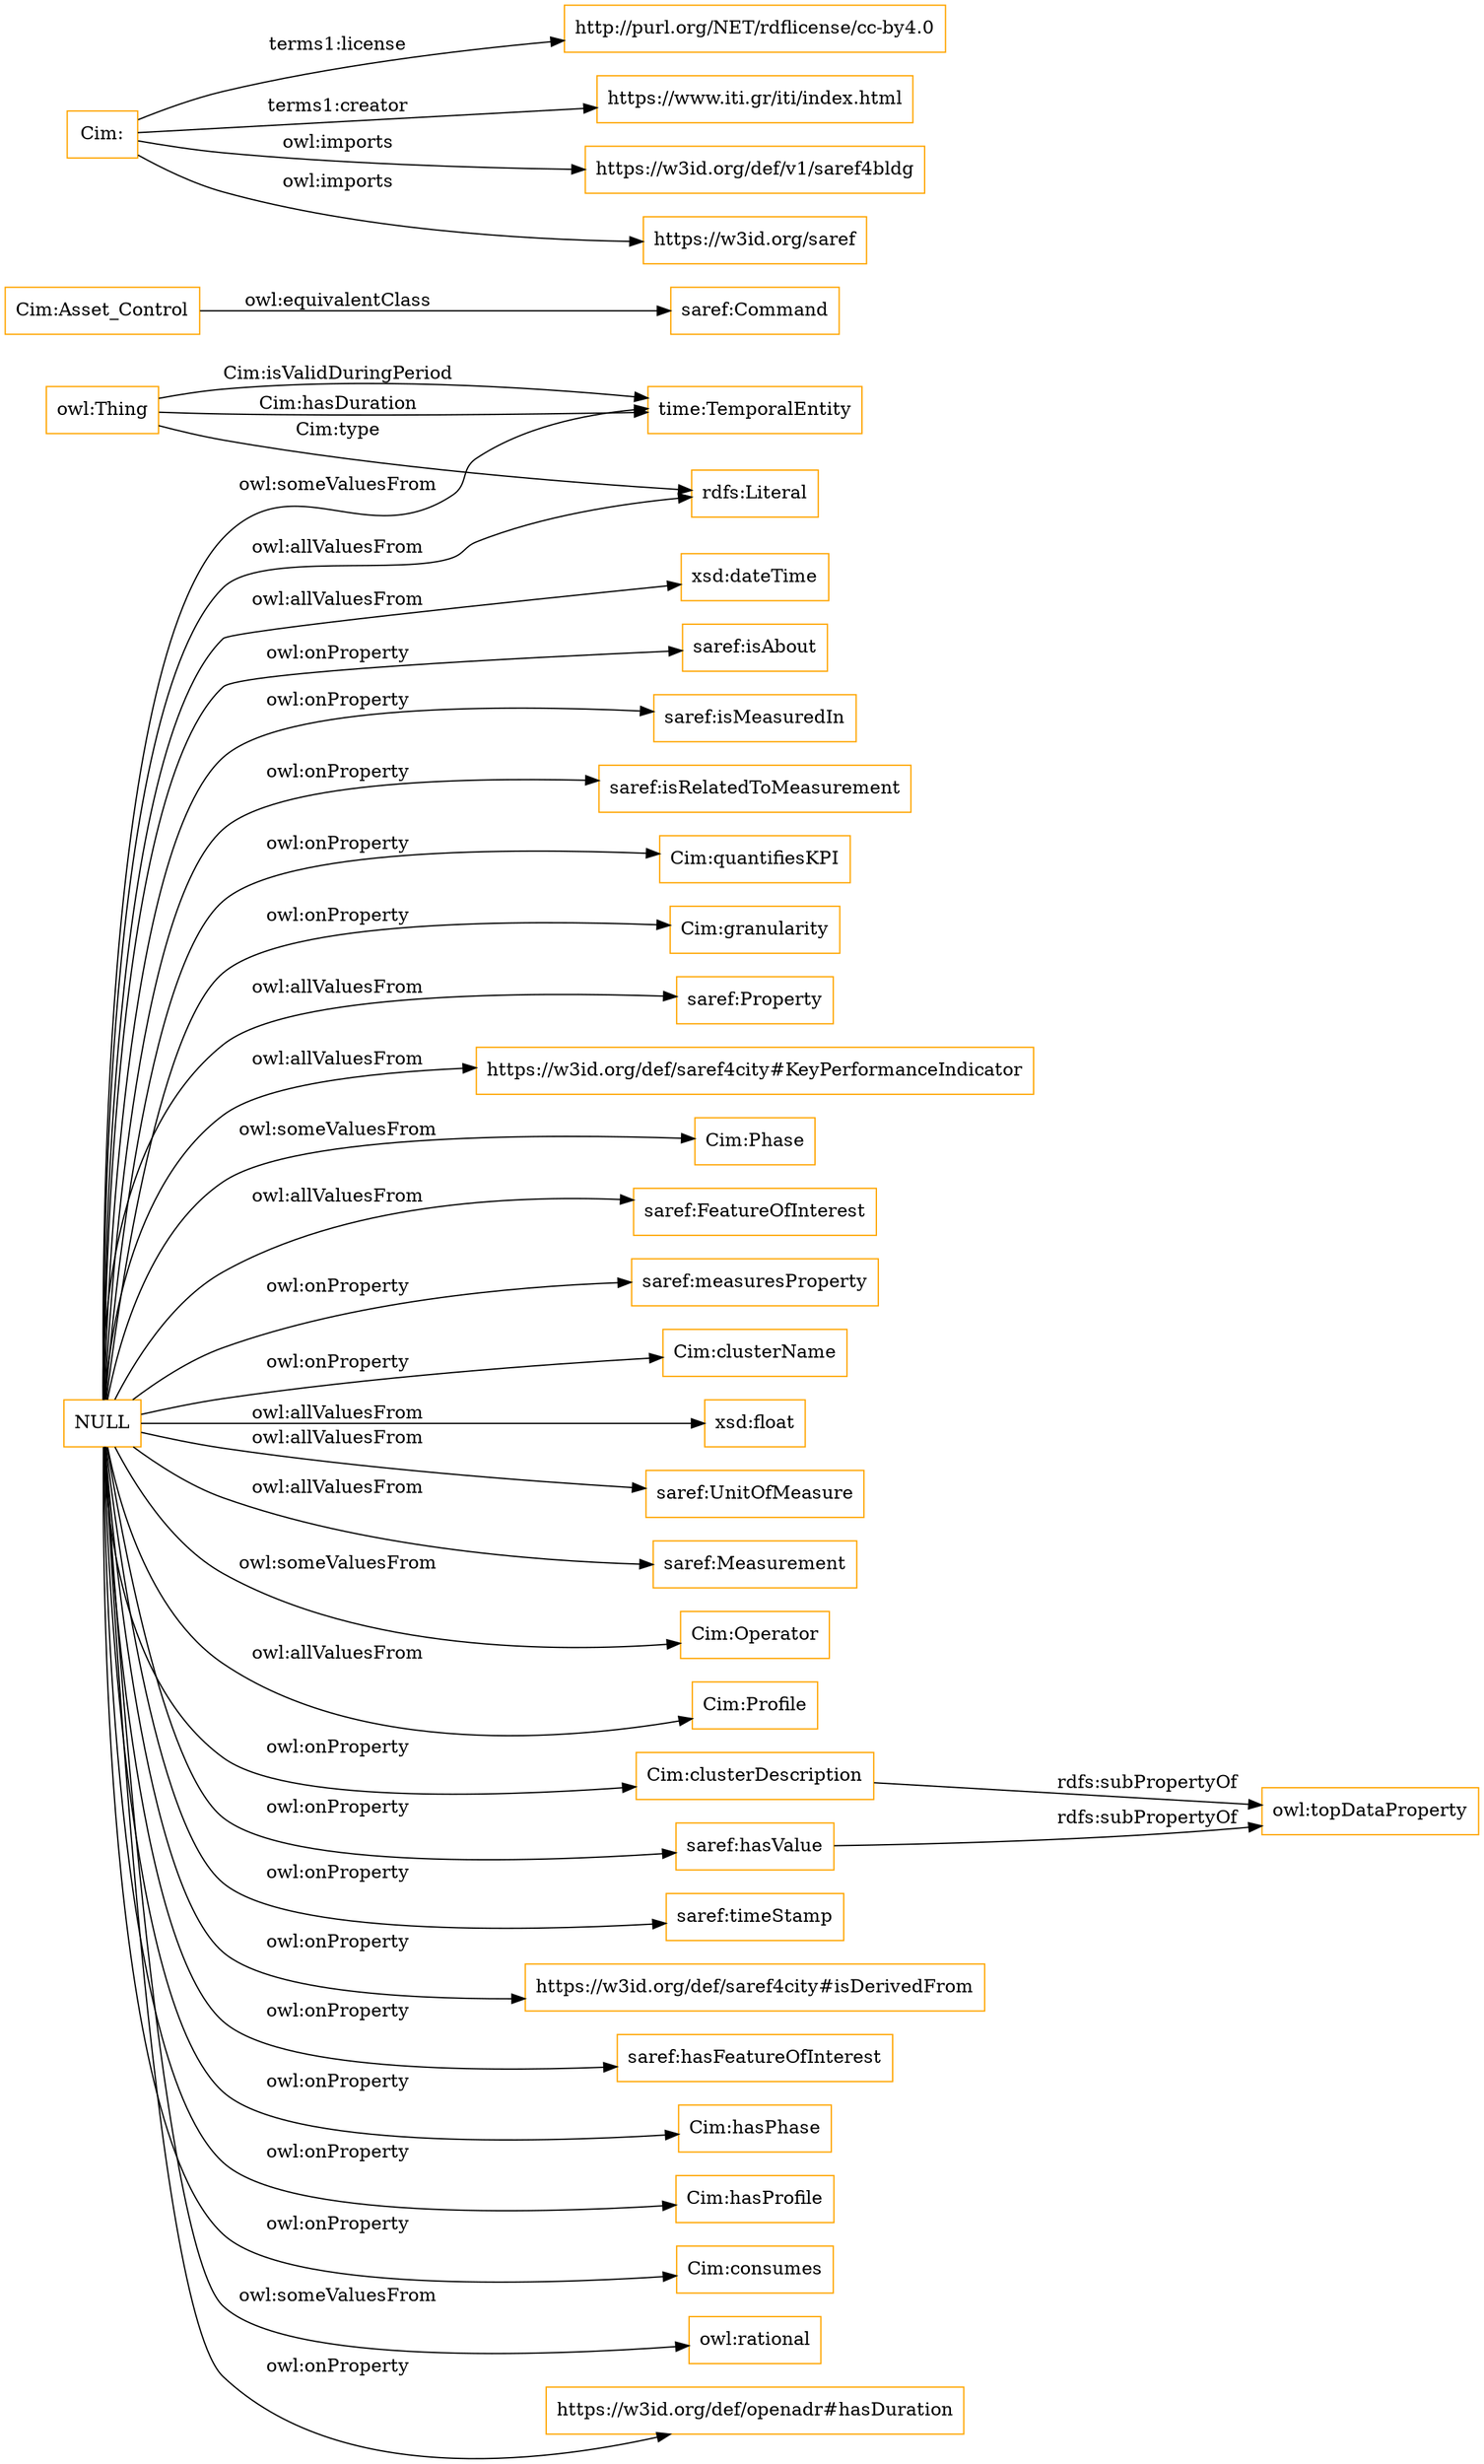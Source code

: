 digraph ar2dtool_diagram { 
rankdir=LR;
size="1501"
node [shape = rectangle, color="orange"]; "saref:Property" "https://w3id.org/def/saref4city#KeyPerformanceIndicator" "Cim:Phase" "saref:FeatureOfInterest" "time:TemporalEntity" "saref:UnitOfMeasure" "saref:Measurement" "Cim:Asset_Control" "Cim:Operator" "Cim:Profile" ; /*classes style*/
	"Cim:clusterDescription" -> "owl:topDataProperty" [ label = "rdfs:subPropertyOf" ];
	"saref:hasValue" -> "owl:topDataProperty" [ label = "rdfs:subPropertyOf" ];
	"Cim:" -> "http://purl.org/NET/rdflicense/cc-by4.0" [ label = "terms1:license" ];
	"Cim:" -> "https://www.iti.gr/iti/index.html" [ label = "terms1:creator" ];
	"Cim:" -> "https://w3id.org/def/v1/saref4bldg" [ label = "owl:imports" ];
	"Cim:" -> "https://w3id.org/saref" [ label = "owl:imports" ];
	"Cim:Asset_Control" -> "saref:Command" [ label = "owl:equivalentClass" ];
	"NULL" -> "saref:timeStamp" [ label = "owl:onProperty" ];
	"NULL" -> "https://w3id.org/def/saref4city#isDerivedFrom" [ label = "owl:onProperty" ];
	"NULL" -> "saref:hasFeatureOfInterest" [ label = "owl:onProperty" ];
	"NULL" -> "Cim:hasPhase" [ label = "owl:onProperty" ];
	"NULL" -> "Cim:hasProfile" [ label = "owl:onProperty" ];
	"NULL" -> "Cim:consumes" [ label = "owl:onProperty" ];
	"NULL" -> "owl:rational" [ label = "owl:someValuesFrom" ];
	"NULL" -> "https://w3id.org/def/openadr#hasDuration" [ label = "owl:onProperty" ];
	"NULL" -> "saref:Measurement" [ label = "owl:allValuesFrom" ];
	"NULL" -> "Cim:Profile" [ label = "owl:allValuesFrom" ];
	"NULL" -> "saref:FeatureOfInterest" [ label = "owl:allValuesFrom" ];
	"NULL" -> "xsd:dateTime" [ label = "owl:allValuesFrom" ];
	"NULL" -> "https://w3id.org/def/saref4city#KeyPerformanceIndicator" [ label = "owl:allValuesFrom" ];
	"NULL" -> "Cim:clusterDescription" [ label = "owl:onProperty" ];
	"NULL" -> "Cim:Phase" [ label = "owl:someValuesFrom" ];
	"NULL" -> "saref:isAbout" [ label = "owl:onProperty" ];
	"NULL" -> "saref:hasValue" [ label = "owl:onProperty" ];
	"NULL" -> "saref:UnitOfMeasure" [ label = "owl:allValuesFrom" ];
	"NULL" -> "saref:isMeasuredIn" [ label = "owl:onProperty" ];
	"NULL" -> "saref:isRelatedToMeasurement" [ label = "owl:onProperty" ];
	"NULL" -> "Cim:quantifiesKPI" [ label = "owl:onProperty" ];
	"NULL" -> "Cim:granularity" [ label = "owl:onProperty" ];
	"NULL" -> "rdfs:Literal" [ label = "owl:allValuesFrom" ];
	"NULL" -> "saref:measuresProperty" [ label = "owl:onProperty" ];
	"NULL" -> "Cim:clusterName" [ label = "owl:onProperty" ];
	"NULL" -> "time:TemporalEntity" [ label = "owl:someValuesFrom" ];
	"NULL" -> "xsd:float" [ label = "owl:allValuesFrom" ];
	"NULL" -> "Cim:Operator" [ label = "owl:someValuesFrom" ];
	"NULL" -> "saref:Property" [ label = "owl:allValuesFrom" ];
	"owl:Thing" -> "rdfs:Literal" [ label = "Cim:type" ];
	"owl:Thing" -> "time:TemporalEntity" [ label = "Cim:isValidDuringPeriod" ];
	"owl:Thing" -> "time:TemporalEntity" [ label = "Cim:hasDuration" ];

}
